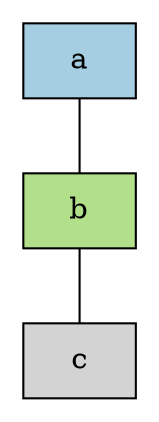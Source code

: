 graph {
	//note: style=filled!
	node [shape=box colorscheme=paired12 style=filled]
	margin=0.1
	a[fillcolor=1]
	b[fillcolor=3]
	a--b--c
}